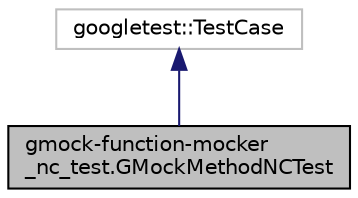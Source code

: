 digraph "gmock-function-mocker_nc_test.GMockMethodNCTest"
{
  edge [fontname="Helvetica",fontsize="10",labelfontname="Helvetica",labelfontsize="10"];
  node [fontname="Helvetica",fontsize="10",shape=record];
  Node2 [label="gmock-function-mocker\l_nc_test.GMockMethodNCTest",height=0.2,width=0.4,color="black", fillcolor="grey75", style="filled", fontcolor="black"];
  Node3 -> Node2 [dir="back",color="midnightblue",fontsize="10",style="solid",fontname="Helvetica"];
  Node3 [label="googletest::TestCase",height=0.2,width=0.4,color="grey75", fillcolor="white", style="filled"];
}
